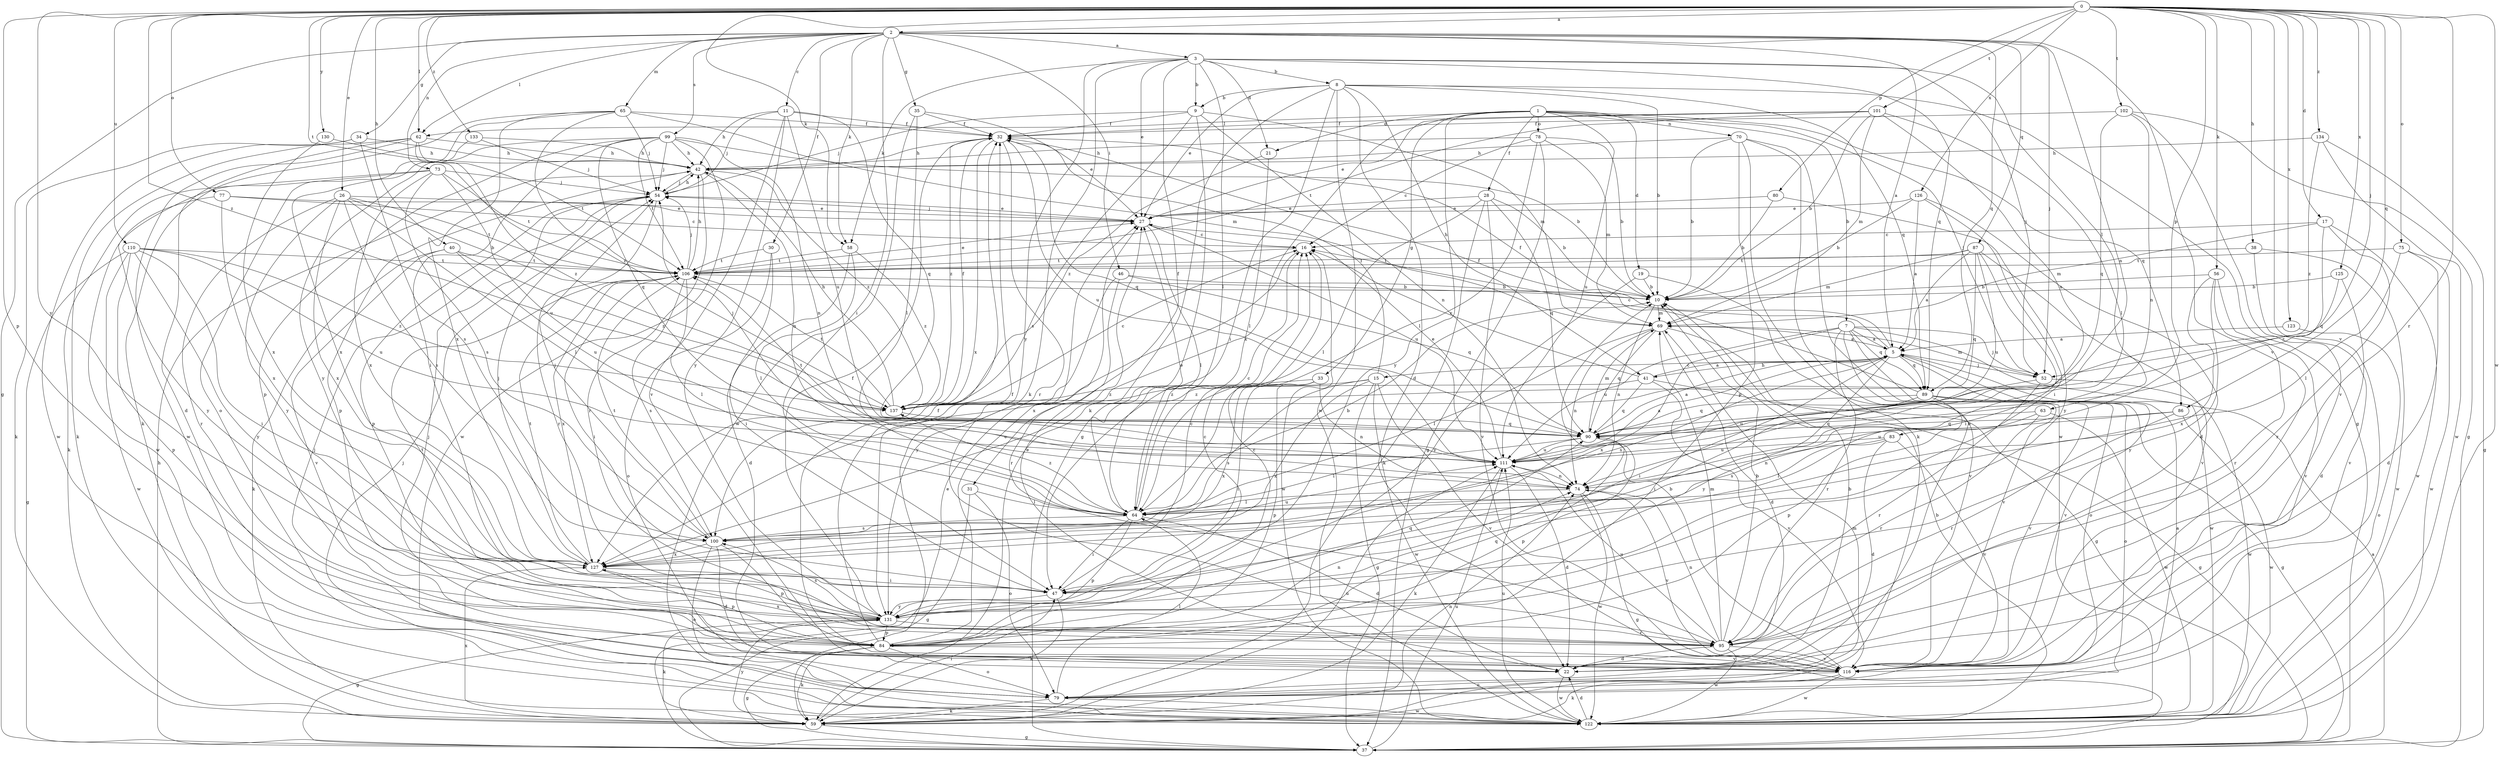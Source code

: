 strict digraph  {
0;
1;
2;
3;
5;
7;
8;
9;
10;
11;
15;
16;
17;
19;
21;
22;
26;
27;
28;
30;
31;
32;
33;
34;
35;
37;
38;
40;
41;
42;
46;
47;
52;
54;
56;
58;
59;
62;
63;
64;
65;
69;
70;
73;
74;
75;
77;
78;
79;
80;
83;
84;
86;
87;
89;
90;
95;
99;
100;
101;
102;
106;
110;
111;
116;
122;
123;
125;
126;
127;
130;
131;
133;
134;
137;
0 -> 2  [label=a];
0 -> 17  [label=d];
0 -> 26  [label=e];
0 -> 38  [label=h];
0 -> 40  [label=h];
0 -> 52  [label=j];
0 -> 56  [label=k];
0 -> 58  [label=k];
0 -> 62  [label=l];
0 -> 75  [label=o];
0 -> 77  [label=o];
0 -> 80  [label=p];
0 -> 83  [label=p];
0 -> 84  [label=p];
0 -> 86  [label=q];
0 -> 95  [label=r];
0 -> 101  [label=t];
0 -> 102  [label=t];
0 -> 106  [label=t];
0 -> 110  [label=u];
0 -> 116  [label=v];
0 -> 122  [label=w];
0 -> 123  [label=x];
0 -> 125  [label=x];
0 -> 126  [label=x];
0 -> 130  [label=y];
0 -> 131  [label=y];
0 -> 133  [label=z];
0 -> 134  [label=z];
0 -> 137  [label=z];
1 -> 7  [label=b];
1 -> 19  [label=d];
1 -> 21  [label=d];
1 -> 28  [label=f];
1 -> 33  [label=g];
1 -> 52  [label=j];
1 -> 62  [label=l];
1 -> 70  [label=n];
1 -> 78  [label=o];
1 -> 86  [label=q];
1 -> 111  [label=u];
1 -> 127  [label=x];
1 -> 131  [label=y];
2 -> 3  [label=a];
2 -> 5  [label=a];
2 -> 11  [label=c];
2 -> 30  [label=f];
2 -> 34  [label=g];
2 -> 35  [label=g];
2 -> 37  [label=g];
2 -> 46  [label=i];
2 -> 47  [label=i];
2 -> 52  [label=j];
2 -> 58  [label=k];
2 -> 62  [label=l];
2 -> 65  [label=m];
2 -> 73  [label=n];
2 -> 74  [label=n];
2 -> 87  [label=q];
2 -> 89  [label=q];
2 -> 99  [label=s];
2 -> 116  [label=v];
3 -> 8  [label=b];
3 -> 9  [label=b];
3 -> 21  [label=d];
3 -> 27  [label=e];
3 -> 31  [label=f];
3 -> 52  [label=j];
3 -> 58  [label=k];
3 -> 59  [label=k];
3 -> 63  [label=l];
3 -> 64  [label=l];
3 -> 89  [label=q];
3 -> 131  [label=y];
5 -> 15  [label=c];
5 -> 16  [label=c];
5 -> 32  [label=f];
5 -> 41  [label=h];
5 -> 47  [label=i];
5 -> 52  [label=j];
5 -> 89  [label=q];
5 -> 100  [label=s];
5 -> 116  [label=v];
5 -> 131  [label=y];
7 -> 5  [label=a];
7 -> 52  [label=j];
7 -> 79  [label=o];
7 -> 89  [label=q];
7 -> 95  [label=r];
7 -> 111  [label=u];
7 -> 116  [label=v];
7 -> 122  [label=w];
7 -> 127  [label=x];
8 -> 9  [label=b];
8 -> 10  [label=b];
8 -> 22  [label=d];
8 -> 27  [label=e];
8 -> 37  [label=g];
8 -> 41  [label=h];
8 -> 47  [label=i];
8 -> 59  [label=k];
8 -> 89  [label=q];
8 -> 122  [label=w];
9 -> 32  [label=f];
9 -> 37  [label=g];
9 -> 54  [label=j];
9 -> 69  [label=m];
9 -> 74  [label=n];
9 -> 100  [label=s];
10 -> 69  [label=m];
10 -> 74  [label=n];
11 -> 32  [label=f];
11 -> 42  [label=h];
11 -> 54  [label=j];
11 -> 90  [label=q];
11 -> 111  [label=u];
11 -> 116  [label=v];
11 -> 131  [label=y];
15 -> 32  [label=f];
15 -> 37  [label=g];
15 -> 100  [label=s];
15 -> 116  [label=v];
15 -> 122  [label=w];
15 -> 127  [label=x];
15 -> 137  [label=z];
16 -> 106  [label=t];
16 -> 122  [label=w];
16 -> 127  [label=x];
17 -> 16  [label=c];
17 -> 69  [label=m];
17 -> 90  [label=q];
17 -> 95  [label=r];
17 -> 122  [label=w];
19 -> 10  [label=b];
19 -> 116  [label=v];
19 -> 131  [label=y];
21 -> 64  [label=l];
21 -> 137  [label=z];
22 -> 10  [label=b];
22 -> 27  [label=e];
22 -> 122  [label=w];
26 -> 10  [label=b];
26 -> 27  [label=e];
26 -> 64  [label=l];
26 -> 95  [label=r];
26 -> 100  [label=s];
26 -> 106  [label=t];
26 -> 127  [label=x];
26 -> 131  [label=y];
27 -> 16  [label=c];
27 -> 54  [label=j];
27 -> 64  [label=l];
27 -> 111  [label=u];
28 -> 10  [label=b];
28 -> 27  [label=e];
28 -> 59  [label=k];
28 -> 64  [label=l];
28 -> 90  [label=q];
28 -> 116  [label=v];
30 -> 47  [label=i];
30 -> 79  [label=o];
30 -> 106  [label=t];
31 -> 37  [label=g];
31 -> 64  [label=l];
31 -> 79  [label=o];
32 -> 42  [label=h];
32 -> 90  [label=q];
32 -> 95  [label=r];
32 -> 111  [label=u];
32 -> 127  [label=x];
32 -> 137  [label=z];
33 -> 47  [label=i];
33 -> 74  [label=n];
33 -> 84  [label=p];
33 -> 127  [label=x];
33 -> 137  [label=z];
34 -> 42  [label=h];
34 -> 59  [label=k];
34 -> 100  [label=s];
34 -> 122  [label=w];
35 -> 27  [label=e];
35 -> 32  [label=f];
35 -> 64  [label=l];
35 -> 122  [label=w];
37 -> 5  [label=a];
37 -> 27  [label=e];
37 -> 42  [label=h];
37 -> 111  [label=u];
38 -> 106  [label=t];
38 -> 116  [label=v];
38 -> 122  [label=w];
40 -> 59  [label=k];
40 -> 106  [label=t];
40 -> 111  [label=u];
40 -> 116  [label=v];
40 -> 137  [label=z];
41 -> 5  [label=a];
41 -> 16  [label=c];
41 -> 37  [label=g];
41 -> 90  [label=q];
41 -> 116  [label=v];
41 -> 137  [label=z];
42 -> 54  [label=j];
42 -> 74  [label=n];
42 -> 84  [label=p];
42 -> 95  [label=r];
42 -> 137  [label=z];
46 -> 10  [label=b];
46 -> 90  [label=q];
46 -> 95  [label=r];
46 -> 131  [label=y];
47 -> 16  [label=c];
47 -> 59  [label=k];
47 -> 131  [label=y];
52 -> 69  [label=m];
52 -> 95  [label=r];
52 -> 111  [label=u];
52 -> 122  [label=w];
54 -> 27  [label=e];
54 -> 42  [label=h];
54 -> 84  [label=p];
54 -> 95  [label=r];
56 -> 10  [label=b];
56 -> 95  [label=r];
56 -> 116  [label=v];
56 -> 127  [label=x];
56 -> 131  [label=y];
58 -> 22  [label=d];
58 -> 64  [label=l];
58 -> 106  [label=t];
58 -> 137  [label=z];
59 -> 37  [label=g];
59 -> 47  [label=i];
59 -> 69  [label=m];
59 -> 74  [label=n];
59 -> 111  [label=u];
59 -> 127  [label=x];
59 -> 131  [label=y];
62 -> 22  [label=d];
62 -> 42  [label=h];
62 -> 59  [label=k];
62 -> 106  [label=t];
62 -> 122  [label=w];
62 -> 137  [label=z];
63 -> 90  [label=q];
63 -> 95  [label=r];
63 -> 100  [label=s];
63 -> 122  [label=w];
64 -> 10  [label=b];
64 -> 16  [label=c];
64 -> 22  [label=d];
64 -> 27  [label=e];
64 -> 47  [label=i];
64 -> 84  [label=p];
64 -> 100  [label=s];
64 -> 137  [label=z];
65 -> 32  [label=f];
65 -> 54  [label=j];
65 -> 59  [label=k];
65 -> 69  [label=m];
65 -> 79  [label=o];
65 -> 127  [label=x];
65 -> 137  [label=z];
69 -> 5  [label=a];
69 -> 22  [label=d];
69 -> 37  [label=g];
69 -> 64  [label=l];
69 -> 74  [label=n];
69 -> 90  [label=q];
70 -> 10  [label=b];
70 -> 42  [label=h];
70 -> 59  [label=k];
70 -> 79  [label=o];
70 -> 84  [label=p];
70 -> 122  [label=w];
73 -> 54  [label=j];
73 -> 59  [label=k];
73 -> 100  [label=s];
73 -> 106  [label=t];
73 -> 111  [label=u];
73 -> 122  [label=w];
73 -> 127  [label=x];
74 -> 37  [label=g];
74 -> 64  [label=l];
74 -> 116  [label=v];
74 -> 122  [label=w];
75 -> 22  [label=d];
75 -> 64  [label=l];
75 -> 106  [label=t];
75 -> 122  [label=w];
77 -> 16  [label=c];
77 -> 27  [label=e];
77 -> 127  [label=x];
77 -> 131  [label=y];
78 -> 10  [label=b];
78 -> 16  [label=c];
78 -> 37  [label=g];
78 -> 42  [label=h];
78 -> 64  [label=l];
78 -> 69  [label=m];
79 -> 5  [label=a];
79 -> 54  [label=j];
79 -> 59  [label=k];
79 -> 64  [label=l];
79 -> 122  [label=w];
80 -> 10  [label=b];
80 -> 27  [label=e];
80 -> 131  [label=y];
83 -> 22  [label=d];
83 -> 64  [label=l];
83 -> 74  [label=n];
83 -> 111  [label=u];
83 -> 116  [label=v];
84 -> 16  [label=c];
84 -> 27  [label=e];
84 -> 32  [label=f];
84 -> 37  [label=g];
84 -> 59  [label=k];
84 -> 74  [label=n];
84 -> 79  [label=o];
84 -> 90  [label=q];
84 -> 116  [label=v];
86 -> 90  [label=q];
86 -> 95  [label=r];
86 -> 111  [label=u];
86 -> 122  [label=w];
87 -> 5  [label=a];
87 -> 47  [label=i];
87 -> 69  [label=m];
87 -> 90  [label=q];
87 -> 106  [label=t];
87 -> 111  [label=u];
87 -> 116  [label=v];
89 -> 32  [label=f];
89 -> 37  [label=g];
89 -> 47  [label=i];
89 -> 79  [label=o];
89 -> 84  [label=p];
89 -> 90  [label=q];
89 -> 116  [label=v];
90 -> 5  [label=a];
90 -> 54  [label=j];
90 -> 64  [label=l];
90 -> 69  [label=m];
90 -> 84  [label=p];
90 -> 111  [label=u];
95 -> 10  [label=b];
95 -> 22  [label=d];
95 -> 69  [label=m];
95 -> 74  [label=n];
95 -> 111  [label=u];
95 -> 116  [label=v];
95 -> 122  [label=w];
95 -> 127  [label=x];
99 -> 10  [label=b];
99 -> 42  [label=h];
99 -> 47  [label=i];
99 -> 54  [label=j];
99 -> 74  [label=n];
99 -> 84  [label=p];
99 -> 90  [label=q];
99 -> 106  [label=t];
99 -> 122  [label=w];
99 -> 131  [label=y];
100 -> 22  [label=d];
100 -> 54  [label=j];
100 -> 79  [label=o];
100 -> 84  [label=p];
100 -> 106  [label=t];
100 -> 111  [label=u];
100 -> 127  [label=x];
101 -> 10  [label=b];
101 -> 27  [label=e];
101 -> 32  [label=f];
101 -> 64  [label=l];
101 -> 69  [label=m];
101 -> 106  [label=t];
101 -> 111  [label=u];
102 -> 32  [label=f];
102 -> 37  [label=g];
102 -> 74  [label=n];
102 -> 90  [label=q];
102 -> 116  [label=v];
106 -> 10  [label=b];
106 -> 27  [label=e];
106 -> 42  [label=h];
106 -> 47  [label=i];
106 -> 54  [label=j];
106 -> 64  [label=l];
106 -> 100  [label=s];
106 -> 127  [label=x];
110 -> 37  [label=g];
110 -> 47  [label=i];
110 -> 84  [label=p];
110 -> 106  [label=t];
110 -> 111  [label=u];
110 -> 122  [label=w];
110 -> 131  [label=y];
110 -> 137  [label=z];
111 -> 5  [label=a];
111 -> 22  [label=d];
111 -> 27  [label=e];
111 -> 59  [label=k];
111 -> 74  [label=n];
111 -> 106  [label=t];
116 -> 10  [label=b];
116 -> 32  [label=f];
116 -> 54  [label=j];
116 -> 59  [label=k];
116 -> 79  [label=o];
116 -> 122  [label=w];
122 -> 10  [label=b];
122 -> 22  [label=d];
122 -> 54  [label=j];
122 -> 111  [label=u];
123 -> 5  [label=a];
123 -> 79  [label=o];
125 -> 10  [label=b];
125 -> 22  [label=d];
125 -> 137  [label=z];
126 -> 5  [label=a];
126 -> 10  [label=b];
126 -> 22  [label=d];
126 -> 27  [label=e];
126 -> 47  [label=i];
127 -> 47  [label=i];
127 -> 54  [label=j];
127 -> 84  [label=p];
127 -> 106  [label=t];
130 -> 42  [label=h];
130 -> 127  [label=x];
131 -> 16  [label=c];
131 -> 32  [label=f];
131 -> 37  [label=g];
131 -> 59  [label=k];
131 -> 84  [label=p];
131 -> 90  [label=q];
131 -> 95  [label=r];
131 -> 100  [label=s];
131 -> 106  [label=t];
133 -> 42  [label=h];
133 -> 54  [label=j];
133 -> 127  [label=x];
134 -> 37  [label=g];
134 -> 42  [label=h];
134 -> 122  [label=w];
134 -> 137  [label=z];
137 -> 16  [label=c];
137 -> 32  [label=f];
137 -> 42  [label=h];
137 -> 90  [label=q];
137 -> 106  [label=t];
}

